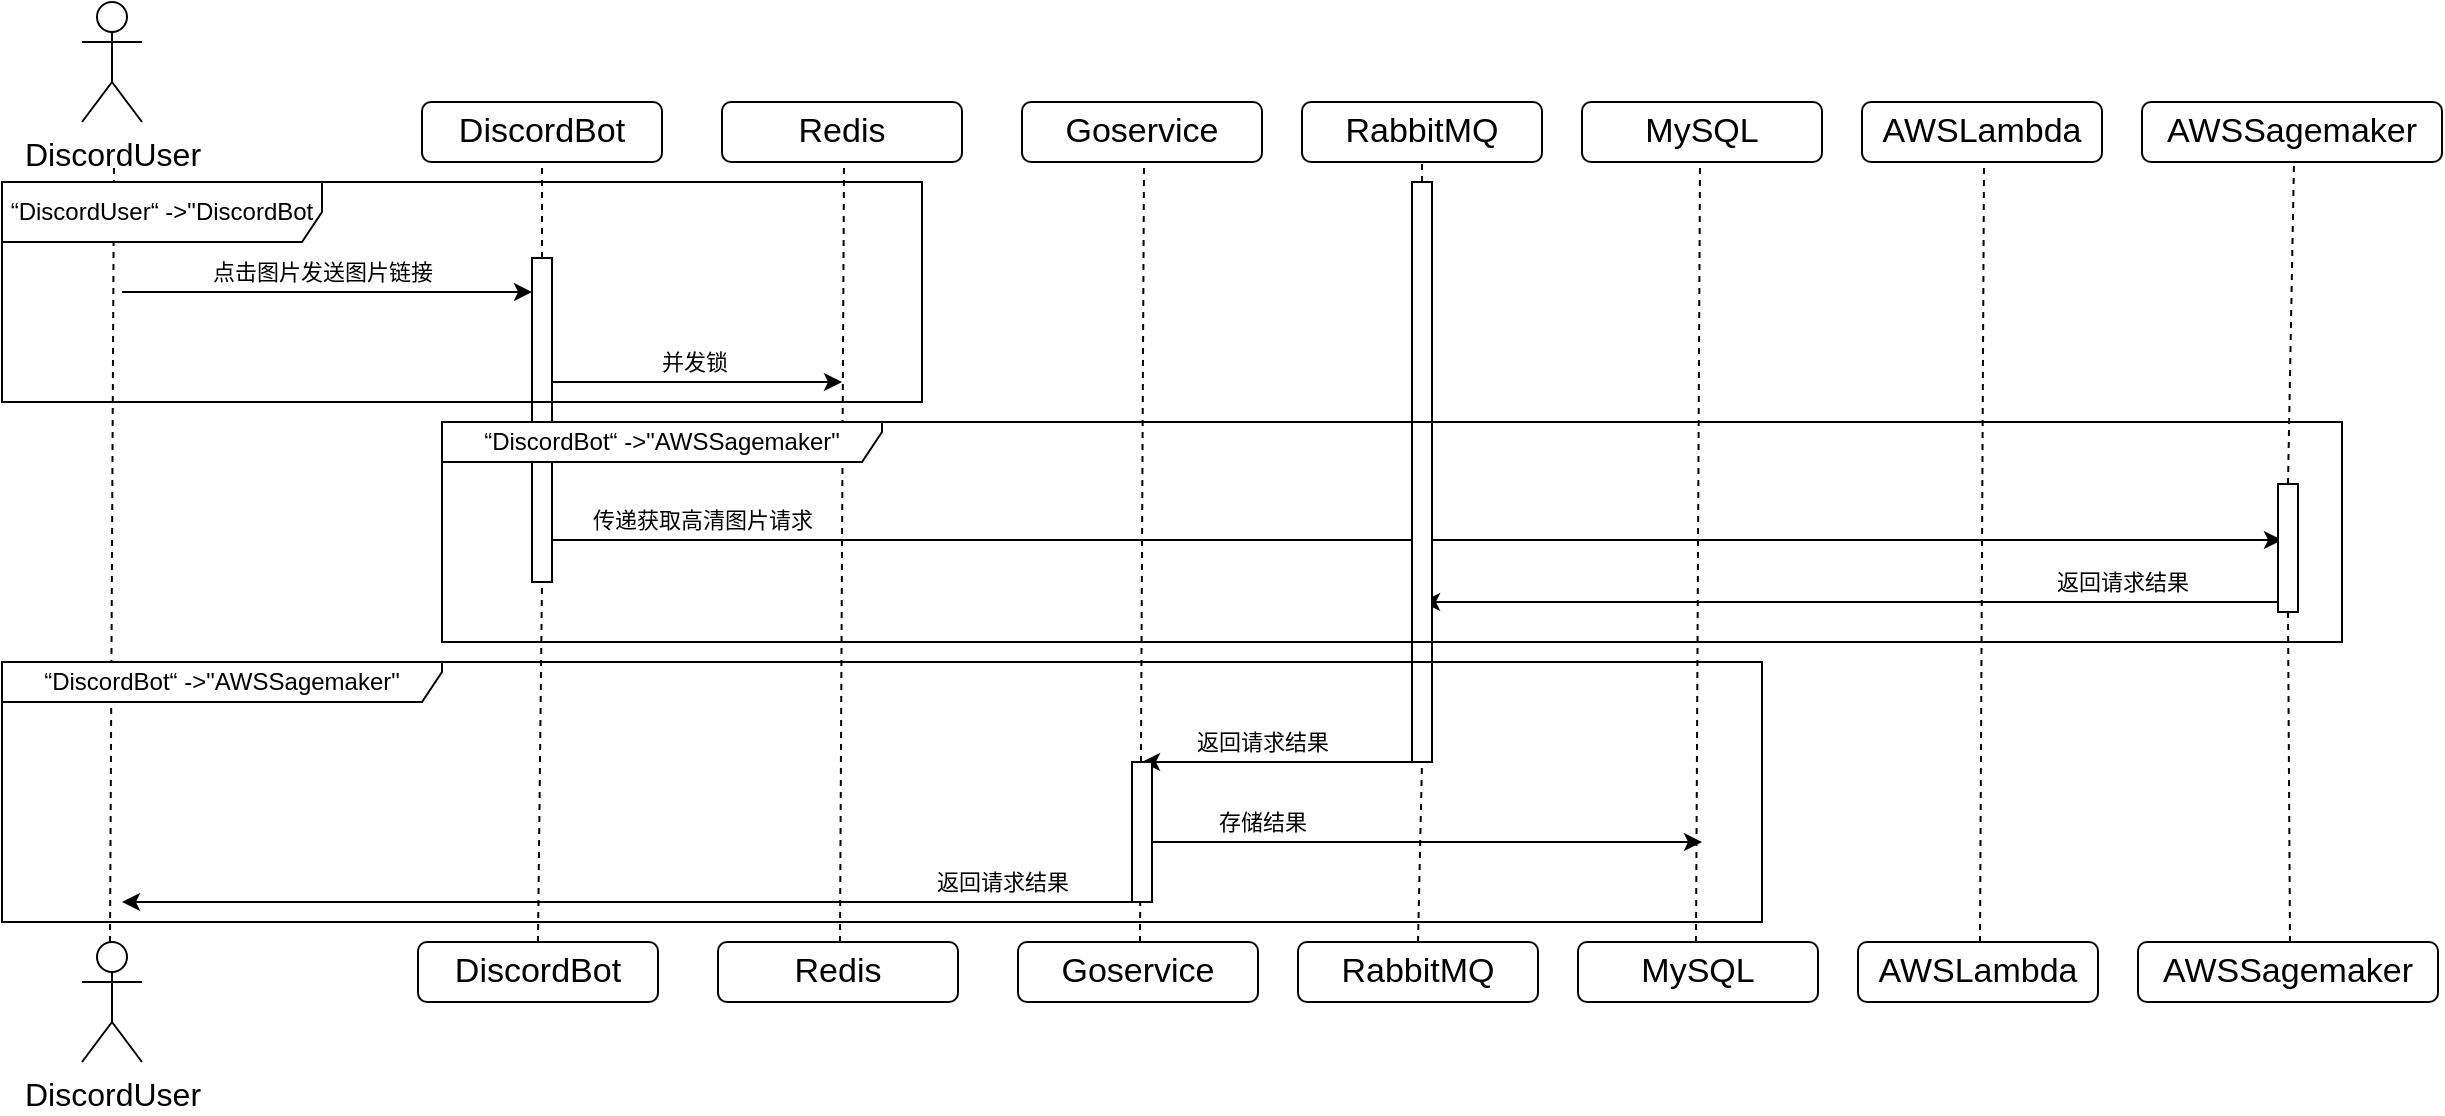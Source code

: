 <mxfile version="21.1.2" type="github">
  <diagram name="Page-1" id="74e2e168-ea6b-b213-b513-2b3c1d86103e">
    <mxGraphModel dx="1253" dy="855" grid="1" gridSize="10" guides="1" tooltips="1" connect="1" arrows="1" fold="1" page="1" pageScale="1" pageWidth="1100" pageHeight="850" background="none" math="0" shadow="0">
      <root>
        <mxCell id="0" />
        <mxCell id="1" parent="0" />
        <mxCell id="5-Ji9P3CsPrjVuzItavN-1" value="DiscordBot" style="rounded=1;whiteSpace=wrap;html=1;fontSize=17;" vertex="1" parent="1">
          <mxGeometry x="310" y="180" width="120" height="30" as="geometry" />
        </mxCell>
        <mxCell id="5-Ji9P3CsPrjVuzItavN-5" value="Redis" style="rounded=1;whiteSpace=wrap;html=1;fontSize=17;" vertex="1" parent="1">
          <mxGeometry x="460" y="180" width="120" height="30" as="geometry" />
        </mxCell>
        <mxCell id="5-Ji9P3CsPrjVuzItavN-6" value="Goservice" style="rounded=1;whiteSpace=wrap;html=1;fontSize=17;" vertex="1" parent="1">
          <mxGeometry x="610" y="180" width="120" height="30" as="geometry" />
        </mxCell>
        <mxCell id="5-Ji9P3CsPrjVuzItavN-7" value="RabbitMQ" style="rounded=1;whiteSpace=wrap;html=1;fontSize=17;" vertex="1" parent="1">
          <mxGeometry x="750" y="180" width="120" height="30" as="geometry" />
        </mxCell>
        <mxCell id="5-Ji9P3CsPrjVuzItavN-8" value="MySQL" style="rounded=1;whiteSpace=wrap;html=1;fontSize=17;" vertex="1" parent="1">
          <mxGeometry x="890" y="180" width="120" height="30" as="geometry" />
        </mxCell>
        <mxCell id="5-Ji9P3CsPrjVuzItavN-9" value="AWSLambda" style="rounded=1;whiteSpace=wrap;html=1;fontSize=17;" vertex="1" parent="1">
          <mxGeometry x="1030" y="180" width="120" height="30" as="geometry" />
        </mxCell>
        <mxCell id="5-Ji9P3CsPrjVuzItavN-10" value="AWSSagemaker" style="rounded=1;whiteSpace=wrap;html=1;fontSize=17;" vertex="1" parent="1">
          <mxGeometry x="1170" y="180" width="150" height="30" as="geometry" />
        </mxCell>
        <mxCell id="5-Ji9P3CsPrjVuzItavN-11" value="DiscordBot" style="rounded=1;whiteSpace=wrap;html=1;fontSize=17;" vertex="1" parent="1">
          <mxGeometry x="308" y="600" width="120" height="30" as="geometry" />
        </mxCell>
        <mxCell id="5-Ji9P3CsPrjVuzItavN-12" value="Redis" style="rounded=1;whiteSpace=wrap;html=1;fontSize=17;" vertex="1" parent="1">
          <mxGeometry x="458" y="600" width="120" height="30" as="geometry" />
        </mxCell>
        <mxCell id="5-Ji9P3CsPrjVuzItavN-13" value="Goservice" style="rounded=1;whiteSpace=wrap;html=1;fontSize=17;" vertex="1" parent="1">
          <mxGeometry x="608" y="600" width="120" height="30" as="geometry" />
        </mxCell>
        <mxCell id="5-Ji9P3CsPrjVuzItavN-14" value="RabbitMQ" style="rounded=1;whiteSpace=wrap;html=1;fontSize=17;" vertex="1" parent="1">
          <mxGeometry x="748" y="600" width="120" height="30" as="geometry" />
        </mxCell>
        <mxCell id="5-Ji9P3CsPrjVuzItavN-15" value="MySQL" style="rounded=1;whiteSpace=wrap;html=1;fontSize=17;" vertex="1" parent="1">
          <mxGeometry x="888" y="600" width="120" height="30" as="geometry" />
        </mxCell>
        <mxCell id="5-Ji9P3CsPrjVuzItavN-16" value="AWSLambda" style="rounded=1;whiteSpace=wrap;html=1;fontSize=17;" vertex="1" parent="1">
          <mxGeometry x="1028" y="600" width="120" height="30" as="geometry" />
        </mxCell>
        <mxCell id="5-Ji9P3CsPrjVuzItavN-17" value="AWSSagemaker" style="rounded=1;whiteSpace=wrap;html=1;fontSize=17;" vertex="1" parent="1">
          <mxGeometry x="1168" y="600" width="150" height="30" as="geometry" />
        </mxCell>
        <mxCell id="5-Ji9P3CsPrjVuzItavN-19" value="" style="endArrow=none;dashed=1;html=1;rounded=0;entryX=0.5;entryY=1;entryDx=0;entryDy=0;exitX=0.5;exitY=0;exitDx=0;exitDy=0;" edge="1" parent="1">
          <mxGeometry width="50" height="50" relative="1" as="geometry">
            <mxPoint x="519" y="600" as="sourcePoint" />
            <mxPoint x="521" y="210" as="targetPoint" />
          </mxGeometry>
        </mxCell>
        <mxCell id="5-Ji9P3CsPrjVuzItavN-20" value="" style="endArrow=none;dashed=1;html=1;rounded=0;entryX=0.5;entryY=1;entryDx=0;entryDy=0;exitX=0.5;exitY=0;exitDx=0;exitDy=0;" edge="1" parent="1">
          <mxGeometry width="50" height="50" relative="1" as="geometry">
            <mxPoint x="669" y="600" as="sourcePoint" />
            <mxPoint x="671" y="210" as="targetPoint" />
          </mxGeometry>
        </mxCell>
        <mxCell id="5-Ji9P3CsPrjVuzItavN-21" value="" style="endArrow=none;dashed=1;html=1;rounded=0;entryX=0.5;entryY=1;entryDx=0;entryDy=0;exitX=0.5;exitY=0;exitDx=0;exitDy=0;" edge="1" parent="1" source="5-Ji9P3CsPrjVuzItavN-44">
          <mxGeometry width="50" height="50" relative="1" as="geometry">
            <mxPoint x="808" y="600" as="sourcePoint" />
            <mxPoint x="810" y="210" as="targetPoint" />
          </mxGeometry>
        </mxCell>
        <mxCell id="5-Ji9P3CsPrjVuzItavN-22" value="" style="endArrow=none;dashed=1;html=1;rounded=0;entryX=0.5;entryY=1;entryDx=0;entryDy=0;exitX=0.5;exitY=0;exitDx=0;exitDy=0;" edge="1" parent="1">
          <mxGeometry width="50" height="50" relative="1" as="geometry">
            <mxPoint x="947" y="600" as="sourcePoint" />
            <mxPoint x="949" y="210" as="targetPoint" />
          </mxGeometry>
        </mxCell>
        <mxCell id="5-Ji9P3CsPrjVuzItavN-23" value="" style="endArrow=none;dashed=1;html=1;rounded=0;entryX=0.5;entryY=1;entryDx=0;entryDy=0;exitX=0.5;exitY=0;exitDx=0;exitDy=0;" edge="1" parent="1">
          <mxGeometry width="50" height="50" relative="1" as="geometry">
            <mxPoint x="1089" y="600" as="sourcePoint" />
            <mxPoint x="1091" y="210" as="targetPoint" />
          </mxGeometry>
        </mxCell>
        <mxCell id="5-Ji9P3CsPrjVuzItavN-24" value="" style="endArrow=none;dashed=1;html=1;rounded=0;entryX=0.5;entryY=1;entryDx=0;entryDy=0;exitX=0.5;exitY=0;exitDx=0;exitDy=0;" edge="1" parent="1" source="5-Ji9P3CsPrjVuzItavN-41">
          <mxGeometry width="50" height="50" relative="1" as="geometry">
            <mxPoint x="1244" y="600" as="sourcePoint" />
            <mxPoint x="1246" y="210" as="targetPoint" />
          </mxGeometry>
        </mxCell>
        <mxCell id="5-Ji9P3CsPrjVuzItavN-26" value="DiscordUser" style="shape=umlActor;verticalLabelPosition=bottom;verticalAlign=top;html=1;outlineConnect=0;fontSize=16;" vertex="1" parent="1">
          <mxGeometry x="140" y="130" width="30" height="60" as="geometry" />
        </mxCell>
        <mxCell id="5-Ji9P3CsPrjVuzItavN-29" value="DiscordUser" style="shape=umlActor;verticalLabelPosition=bottom;verticalAlign=top;html=1;outlineConnect=0;fontSize=16;" vertex="1" parent="1">
          <mxGeometry x="140" y="600" width="30" height="60" as="geometry" />
        </mxCell>
        <mxCell id="5-Ji9P3CsPrjVuzItavN-30" value="" style="endArrow=none;dashed=1;html=1;rounded=0;entryX=0.5;entryY=1;entryDx=0;entryDy=0;exitX=0.5;exitY=0;exitDx=0;exitDy=0;" edge="1" parent="1">
          <mxGeometry width="50" height="50" relative="1" as="geometry">
            <mxPoint x="154" y="600" as="sourcePoint" />
            <mxPoint x="156" y="210" as="targetPoint" />
          </mxGeometry>
        </mxCell>
        <mxCell id="5-Ji9P3CsPrjVuzItavN-33" value="" style="endArrow=none;dashed=1;html=1;rounded=0;entryX=0.5;entryY=1;entryDx=0;entryDy=0;exitX=0.5;exitY=0;exitDx=0;exitDy=0;" edge="1" parent="1" source="5-Ji9P3CsPrjVuzItavN-36" target="5-Ji9P3CsPrjVuzItavN-1">
          <mxGeometry width="50" height="50" relative="1" as="geometry">
            <mxPoint x="368" y="600" as="sourcePoint" />
            <mxPoint x="370" y="210" as="targetPoint" />
          </mxGeometry>
        </mxCell>
        <mxCell id="5-Ji9P3CsPrjVuzItavN-35" value="点击图片发送图片链接" style="endArrow=classic;html=1;rounded=0;" edge="1" parent="1">
          <mxGeometry x="-0.024" y="10" width="50" height="50" relative="1" as="geometry">
            <mxPoint x="160" y="275" as="sourcePoint" />
            <mxPoint x="365" y="275" as="targetPoint" />
            <mxPoint as="offset" />
          </mxGeometry>
        </mxCell>
        <mxCell id="5-Ji9P3CsPrjVuzItavN-38" value="" style="endArrow=none;dashed=1;html=1;rounded=0;entryX=0.5;entryY=1;entryDx=0;entryDy=0;exitX=0.5;exitY=0;exitDx=0;exitDy=0;" edge="1" parent="1" source="5-Ji9P3CsPrjVuzItavN-11" target="5-Ji9P3CsPrjVuzItavN-36">
          <mxGeometry width="50" height="50" relative="1" as="geometry">
            <mxPoint x="368" y="600" as="sourcePoint" />
            <mxPoint x="370" y="210" as="targetPoint" />
          </mxGeometry>
        </mxCell>
        <mxCell id="5-Ji9P3CsPrjVuzItavN-36" value="" style="html=1;points=[];perimeter=orthogonalPerimeter;outlineConnect=0;targetShapes=umlLifeline;portConstraint=eastwest;newEdgeStyle={&quot;edgeStyle&quot;:&quot;elbowEdgeStyle&quot;,&quot;elbow&quot;:&quot;vertical&quot;,&quot;curved&quot;:0,&quot;rounded&quot;:0};" vertex="1" parent="1">
          <mxGeometry x="365" y="258" width="10" height="162" as="geometry" />
        </mxCell>
        <mxCell id="5-Ji9P3CsPrjVuzItavN-39" value="并发锁" style="endArrow=classic;html=1;rounded=0;" edge="1" parent="1">
          <mxGeometry x="-0.024" y="10" width="50" height="50" relative="1" as="geometry">
            <mxPoint x="375" y="320" as="sourcePoint" />
            <mxPoint x="520" y="320" as="targetPoint" />
            <mxPoint as="offset" />
          </mxGeometry>
        </mxCell>
        <mxCell id="5-Ji9P3CsPrjVuzItavN-40" value="传递获取高清图片请求" style="endArrow=classic;html=1;rounded=0;" edge="1" parent="1">
          <mxGeometry x="-0.827" y="10" width="50" height="50" relative="1" as="geometry">
            <mxPoint x="375" y="399" as="sourcePoint" />
            <mxPoint x="1240" y="399" as="targetPoint" />
            <mxPoint as="offset" />
          </mxGeometry>
        </mxCell>
        <mxCell id="5-Ji9P3CsPrjVuzItavN-42" value="" style="endArrow=none;dashed=1;html=1;rounded=0;entryX=0.5;entryY=1;entryDx=0;entryDy=0;exitX=0.5;exitY=0;exitDx=0;exitDy=0;" edge="1" parent="1" target="5-Ji9P3CsPrjVuzItavN-41">
          <mxGeometry width="50" height="50" relative="1" as="geometry">
            <mxPoint x="1244" y="600" as="sourcePoint" />
            <mxPoint x="1246" y="210" as="targetPoint" />
          </mxGeometry>
        </mxCell>
        <mxCell id="5-Ji9P3CsPrjVuzItavN-41" value="" style="html=1;points=[];perimeter=orthogonalPerimeter;outlineConnect=0;targetShapes=umlLifeline;portConstraint=eastwest;newEdgeStyle={&quot;edgeStyle&quot;:&quot;elbowEdgeStyle&quot;,&quot;elbow&quot;:&quot;vertical&quot;,&quot;curved&quot;:0,&quot;rounded&quot;:0};" vertex="1" parent="1">
          <mxGeometry x="1238" y="371" width="10" height="64" as="geometry" />
        </mxCell>
        <mxCell id="5-Ji9P3CsPrjVuzItavN-43" value="返回请求结果" style="endArrow=classic;html=1;rounded=0;" edge="1" parent="1" source="5-Ji9P3CsPrjVuzItavN-41">
          <mxGeometry x="-0.635" y="-10" width="50" height="50" relative="1" as="geometry">
            <mxPoint x="1220" y="490" as="sourcePoint" />
            <mxPoint x="810" y="430" as="targetPoint" />
            <mxPoint as="offset" />
          </mxGeometry>
        </mxCell>
        <mxCell id="5-Ji9P3CsPrjVuzItavN-45" value="" style="endArrow=none;dashed=1;html=1;rounded=0;entryX=0.5;entryY=1;entryDx=0;entryDy=0;exitX=0.5;exitY=0;exitDx=0;exitDy=0;" edge="1" parent="1" target="5-Ji9P3CsPrjVuzItavN-44">
          <mxGeometry width="50" height="50" relative="1" as="geometry">
            <mxPoint x="808" y="600" as="sourcePoint" />
            <mxPoint x="810" y="210" as="targetPoint" />
          </mxGeometry>
        </mxCell>
        <mxCell id="5-Ji9P3CsPrjVuzItavN-44" value="" style="html=1;points=[];perimeter=orthogonalPerimeter;outlineConnect=0;targetShapes=umlLifeline;portConstraint=eastwest;newEdgeStyle={&quot;edgeStyle&quot;:&quot;elbowEdgeStyle&quot;,&quot;elbow&quot;:&quot;vertical&quot;,&quot;curved&quot;:0,&quot;rounded&quot;:0};" vertex="1" parent="1">
          <mxGeometry x="805" y="220" width="10" height="290" as="geometry" />
        </mxCell>
        <mxCell id="5-Ji9P3CsPrjVuzItavN-46" value="返回请求结果" style="endArrow=classic;html=1;rounded=0;" edge="1" parent="1">
          <mxGeometry x="0.172" y="-10" width="50" height="50" relative="1" as="geometry">
            <mxPoint x="815" y="510" as="sourcePoint" />
            <mxPoint x="670" y="510" as="targetPoint" />
            <mxPoint as="offset" />
          </mxGeometry>
        </mxCell>
        <mxCell id="5-Ji9P3CsPrjVuzItavN-47" value="" style="html=1;points=[];perimeter=orthogonalPerimeter;outlineConnect=0;targetShapes=umlLifeline;portConstraint=eastwest;newEdgeStyle={&quot;edgeStyle&quot;:&quot;elbowEdgeStyle&quot;,&quot;elbow&quot;:&quot;vertical&quot;,&quot;curved&quot;:0,&quot;rounded&quot;:0};" vertex="1" parent="1">
          <mxGeometry x="665" y="510" width="10" height="70" as="geometry" />
        </mxCell>
        <mxCell id="5-Ji9P3CsPrjVuzItavN-48" value="存储结果" style="endArrow=classic;html=1;rounded=0;" edge="1" parent="1">
          <mxGeometry x="-0.6" y="10" width="50" height="50" relative="1" as="geometry">
            <mxPoint x="675" y="550" as="sourcePoint" />
            <mxPoint x="950" y="550" as="targetPoint" />
            <mxPoint as="offset" />
          </mxGeometry>
        </mxCell>
        <mxCell id="5-Ji9P3CsPrjVuzItavN-49" value="返回请求结果" style="endArrow=classic;html=1;rounded=0;" edge="1" parent="1" source="5-Ji9P3CsPrjVuzItavN-47">
          <mxGeometry x="-0.743" y="-10" width="50" height="50" relative="1" as="geometry">
            <mxPoint x="305" y="580" as="sourcePoint" />
            <mxPoint x="160" y="580" as="targetPoint" />
            <mxPoint as="offset" />
          </mxGeometry>
        </mxCell>
        <mxCell id="5-Ji9P3CsPrjVuzItavN-50" value="“DiscordUser“ -&amp;gt;&quot;DiscordBot" style="shape=umlFrame;whiteSpace=wrap;html=1;pointerEvents=0;recursiveResize=0;container=1;collapsible=0;width=160;" vertex="1" parent="1">
          <mxGeometry x="100" y="220" width="460" height="110" as="geometry" />
        </mxCell>
        <mxCell id="5-Ji9P3CsPrjVuzItavN-51" value="“DiscordBot“ -&amp;gt;&quot;AWSSagemaker&quot;" style="shape=umlFrame;whiteSpace=wrap;html=1;pointerEvents=0;recursiveResize=0;container=1;collapsible=0;width=220;height=20;" vertex="1" parent="1">
          <mxGeometry x="320" y="340" width="950" height="110" as="geometry" />
        </mxCell>
        <mxCell id="5-Ji9P3CsPrjVuzItavN-53" value="“DiscordBot“ -&amp;gt;&quot;AWSSagemaker&quot;" style="shape=umlFrame;whiteSpace=wrap;html=1;pointerEvents=0;recursiveResize=0;container=1;collapsible=0;width=220;height=20;" vertex="1" parent="1">
          <mxGeometry x="100" y="460" width="880" height="130" as="geometry" />
        </mxCell>
      </root>
    </mxGraphModel>
  </diagram>
</mxfile>
